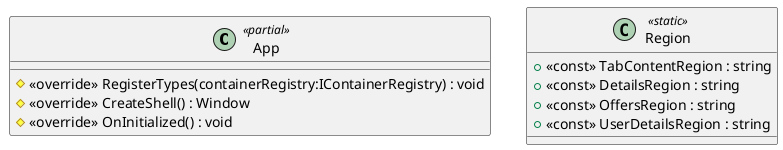 @startuml
class App <<partial>> {
    # <<override>> RegisterTypes(containerRegistry:IContainerRegistry) : void
    # <<override>> CreateShell() : Window
    # <<override>> OnInitialized() : void
}
class Region <<static>> {
    + <<const>> TabContentRegion : string
    + <<const>> DetailsRegion : string
    + <<const>> OffersRegion : string
    + <<const>> UserDetailsRegion : string
}
@enduml
